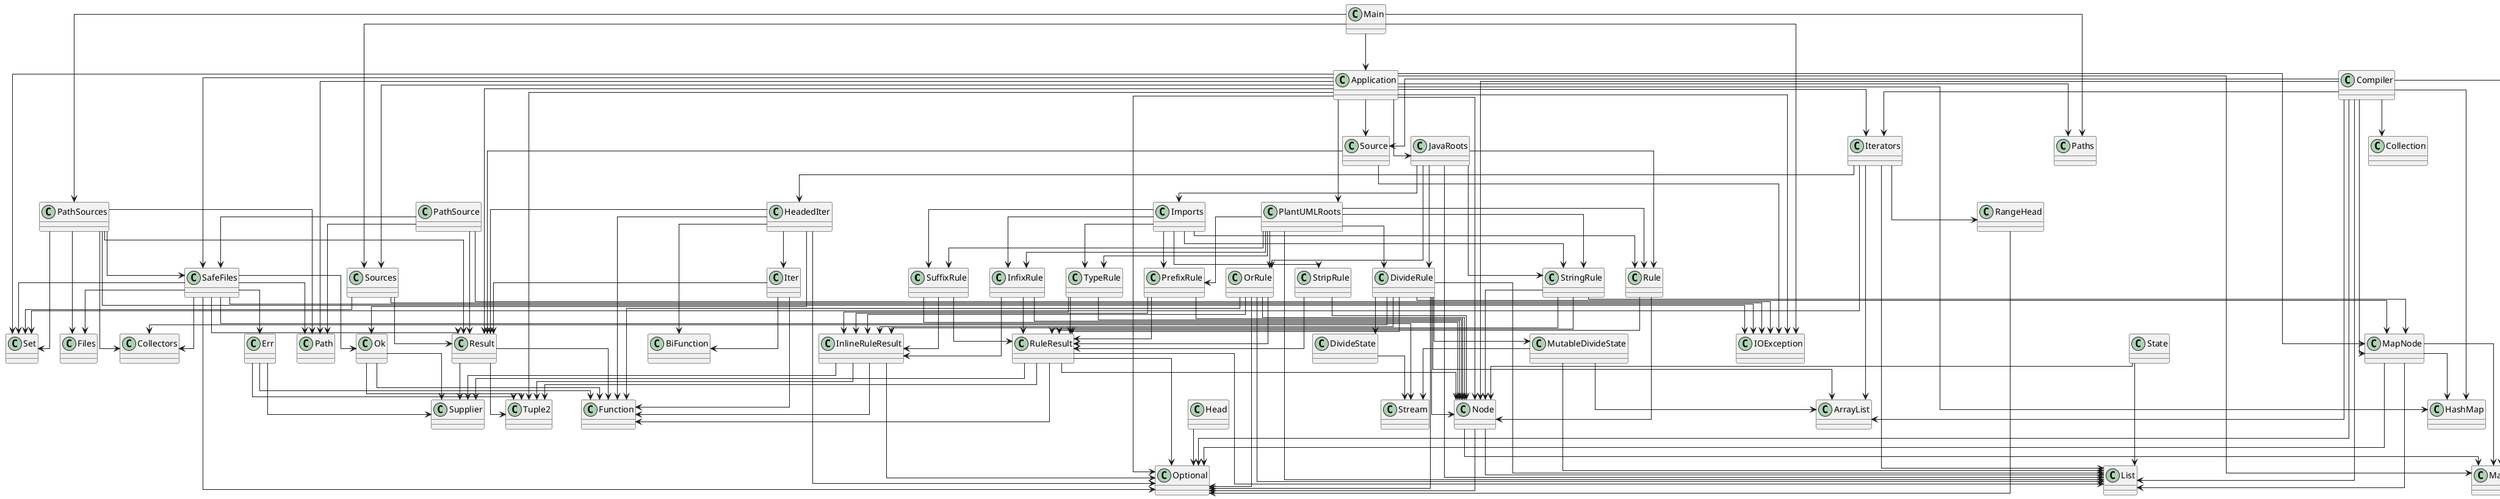 @startuml
skinparam linetype ortho
class SuffixRule
SuffixRule --> Node
SuffixRule --> InlineRuleResult
SuffixRule --> RuleResult
class JavaRoots
JavaRoots --> Imports
JavaRoots --> DivideRule
JavaRoots --> OrRule
JavaRoots --> Rule
JavaRoots --> StringRule
JavaRoots --> List
class InfixRule
InfixRule --> Node
InfixRule --> InlineRuleResult
InfixRule --> RuleResult
class PathSource
PathSource --> SafeFiles
PathSource --> Result
PathSource --> IOException
PathSource --> Path
class HeadedIter
HeadedIter --> Iter
HeadedIter --> Ok
HeadedIter --> Result
HeadedIter --> Optional
HeadedIter --> BiFunction
HeadedIter --> Function
class OrRule
OrRule --> Node
OrRule --> InlineRuleResult
OrRule --> RuleResult
OrRule --> List
OrRule --> Optional
OrRule --> Function
class DivideRule
DivideRule --> MapNode
DivideRule --> Node
DivideRule --> DivideState
DivideRule --> MutableDivideState
DivideRule --> InlineRuleResult
DivideRule --> RuleResult
DivideRule --> ArrayList
DivideRule --> List
DivideRule --> Optional
DivideRule --> Collectors
class RangeHead
RangeHead --> Optional
class Rule
Rule --> Node
Rule --> RuleResult
class SafeFiles
SafeFiles --> Err
SafeFiles --> Ok
SafeFiles --> Result
SafeFiles --> IOException
SafeFiles --> Files
SafeFiles --> Path
SafeFiles --> Optional
SafeFiles --> Set
SafeFiles --> Collectors
SafeFiles --> Stream
class Head
Head --> Optional
class RuleResult
RuleResult --> Tuple2
RuleResult --> Node
RuleResult --> List
RuleResult --> Optional
RuleResult --> Function
RuleResult --> Supplier
class Result
Result --> Tuple2
Result --> Function
Result --> Supplier
class PlantUMLRoots
PlantUMLRoots --> DivideRule
PlantUMLRoots --> InfixRule
PlantUMLRoots --> OrRule
PlantUMLRoots --> PrefixRule
PlantUMLRoots --> Rule
PlantUMLRoots --> StringRule
PlantUMLRoots --> SuffixRule
PlantUMLRoots --> TypeRule
PlantUMLRoots --> List
class Err
Err --> Tuple2
Err --> Function
Err --> Supplier
class PrefixRule
PrefixRule --> Node
PrefixRule --> InlineRuleResult
PrefixRule --> RuleResult
class StripRule
StripRule --> Node
StripRule --> RuleResult
class StringRule
StringRule --> MapNode
StringRule --> Node
StringRule --> InlineRuleResult
StringRule --> RuleResult
class Iterators
Iterators --> RangeHead
Iterators --> HeadedIter
Iterators --> ArrayList
Iterators --> List
Iterators --> Set
class Ok
Ok --> Tuple2
Ok --> Function
Ok --> Supplier
class Tuple2
class MapNode
MapNode --> HashMap
MapNode --> List
MapNode --> Map
MapNode --> Optional
class Iter
Iter --> Result
Iter --> BiFunction
Iter --> Function
class PathSources
PathSources --> SafeFiles
PathSources --> Result
PathSources --> IOException
PathSources --> Files
PathSources --> Path
PathSources --> Set
PathSources --> Collectors
class State
State --> Node
State --> List
class Source
Source --> Result
Source --> IOException
class Compiler
Compiler --> Iterators
Compiler --> MapNode
Compiler --> Node
Compiler --> Source
Compiler --> ArrayList
Compiler --> Collection
Compiler --> HashMap
Compiler --> List
Compiler --> Map
Compiler --> Optional
class Sources
Sources --> Result
Sources --> IOException
Sources --> Set
class Node
Node --> List
Node --> Map
Node --> Optional
class Main
Main --> Application
Main --> PathSources
Main --> Sources
Main --> IOException
Main --> Paths
class Imports
Imports --> InfixRule
Imports --> PrefixRule
Imports --> Rule
Imports --> StringRule
Imports --> StripRule
Imports --> SuffixRule
Imports --> TypeRule
class Application
Application --> SafeFiles
Application --> Tuple2
Application --> Iterators
Application --> Result
Application --> JavaRoots
Application --> PlantUMLRoots
Application --> MapNode
Application --> Node
Application --> Source
Application --> Sources
Application --> IOException
Application --> Path
Application --> Paths
Application --> HashMap
Application --> Map
Application --> Optional
Application --> Set
class TypeRule
TypeRule --> Node
TypeRule --> InlineRuleResult
TypeRule --> RuleResult
class DivideState
DivideState --> Stream
class MutableDivideState
MutableDivideState --> ArrayList
MutableDivideState --> List
MutableDivideState --> Stream
class InlineRuleResult
InlineRuleResult --> Tuple2
InlineRuleResult --> Optional
InlineRuleResult --> Function
InlineRuleResult --> Supplier
@enduml

